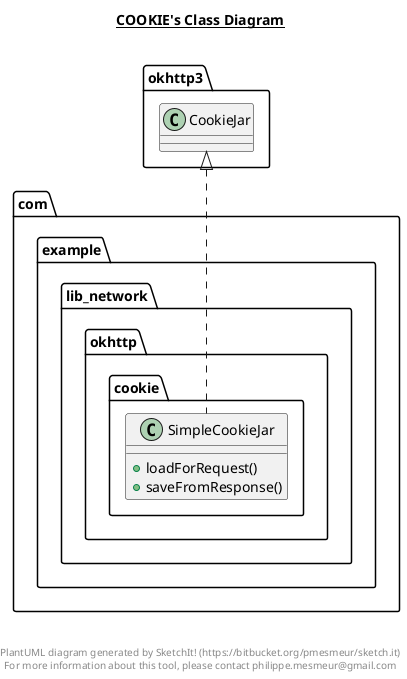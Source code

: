 @startuml

title __COOKIE's Class Diagram__\n

  namespace com.example.lib_network {
    namespace okhttp {
      namespace cookie {
        class com.example.lib_network.okhttp.cookie.SimpleCookieJar {
            + loadForRequest()
            + saveFromResponse()
        }
      }
    }
  }
  

  com.example.lib_network.okhttp.cookie.SimpleCookieJar .up.|> okhttp3.CookieJar


right footer


PlantUML diagram generated by SketchIt! (https://bitbucket.org/pmesmeur/sketch.it)
For more information about this tool, please contact philippe.mesmeur@gmail.com
endfooter

@enduml
